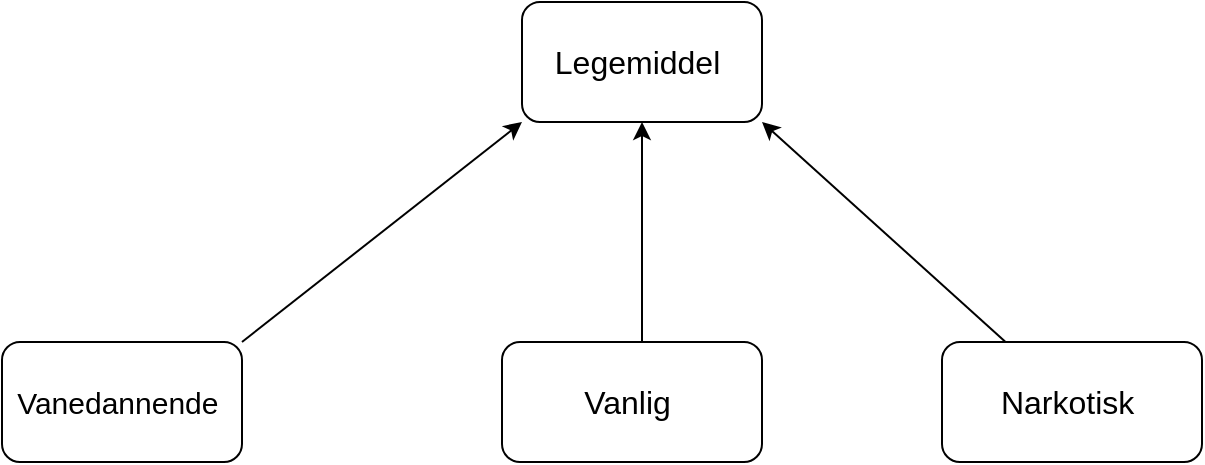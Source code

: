 <mxfile version="14.4.2" type="onedrive"><diagram id="AE6KttUtB981agX0Ci5G" name="Page-1"><mxGraphModel dx="946" dy="645" grid="1" gridSize="10" guides="1" tooltips="1" connect="1" arrows="1" fold="1" page="1" pageScale="1" pageWidth="827" pageHeight="1169" math="0" shadow="0"><root><mxCell id="0"/><mxCell id="1" parent="0"/><mxCell id="5bndh_wov22WeFr_U4Ia-2" value="&lt;font style=&quot;font-size: 16px&quot;&gt;Legemiddel&amp;nbsp;&lt;/font&gt;" style="rounded=1;whiteSpace=wrap;html=1;" parent="1" vertex="1"><mxGeometry x="330" y="120" width="120" height="60" as="geometry"/></mxCell><mxCell id="5bndh_wov22WeFr_U4Ia-3" value="&lt;font style=&quot;font-size: 15px&quot;&gt;Vanedannende&amp;nbsp;&lt;/font&gt;" style="rounded=1;whiteSpace=wrap;html=1;" parent="1" vertex="1"><mxGeometry x="70" y="290" width="120" height="60" as="geometry"/></mxCell><mxCell id="5bndh_wov22WeFr_U4Ia-4" value="&lt;font style=&quot;font-size: 16px&quot;&gt;Vanlig&amp;nbsp;&lt;/font&gt;" style="rounded=1;whiteSpace=wrap;html=1;" parent="1" vertex="1"><mxGeometry x="320" y="290" width="130" height="60" as="geometry"/></mxCell><mxCell id="5bndh_wov22WeFr_U4Ia-5" value="Narkotisk&amp;nbsp;" style="rounded=1;whiteSpace=wrap;html=1;fontSize=16;" parent="1" vertex="1"><mxGeometry x="540" y="290" width="130" height="60" as="geometry"/></mxCell><mxCell id="5bndh_wov22WeFr_U4Ia-7" value="" style="endArrow=classic;html=1;fontSize=16;entryX=0.5;entryY=1;entryDx=0;entryDy=0;" parent="1" target="5bndh_wov22WeFr_U4Ia-2" edge="1"><mxGeometry width="50" height="50" relative="1" as="geometry"><mxPoint x="390" y="290" as="sourcePoint"/><mxPoint x="440" y="310" as="targetPoint"/></mxGeometry></mxCell><mxCell id="5bndh_wov22WeFr_U4Ia-8" value="" style="endArrow=classic;html=1;fontSize=16;exitX=1;exitY=0;exitDx=0;exitDy=0;entryX=0;entryY=1;entryDx=0;entryDy=0;" parent="1" source="5bndh_wov22WeFr_U4Ia-3" target="5bndh_wov22WeFr_U4Ia-2" edge="1"><mxGeometry width="50" height="50" relative="1" as="geometry"><mxPoint x="390" y="360" as="sourcePoint"/><mxPoint x="220" y="230" as="targetPoint"/></mxGeometry></mxCell><mxCell id="5bndh_wov22WeFr_U4Ia-10" value="" style="endArrow=classic;html=1;fontSize=16;entryX=1;entryY=1;entryDx=0;entryDy=0;" parent="1" source="5bndh_wov22WeFr_U4Ia-5" target="5bndh_wov22WeFr_U4Ia-2" edge="1"><mxGeometry width="50" height="50" relative="1" as="geometry"><mxPoint x="390" y="360" as="sourcePoint"/><mxPoint x="670" y="80" as="targetPoint"/></mxGeometry></mxCell></root></mxGraphModel></diagram></mxfile>